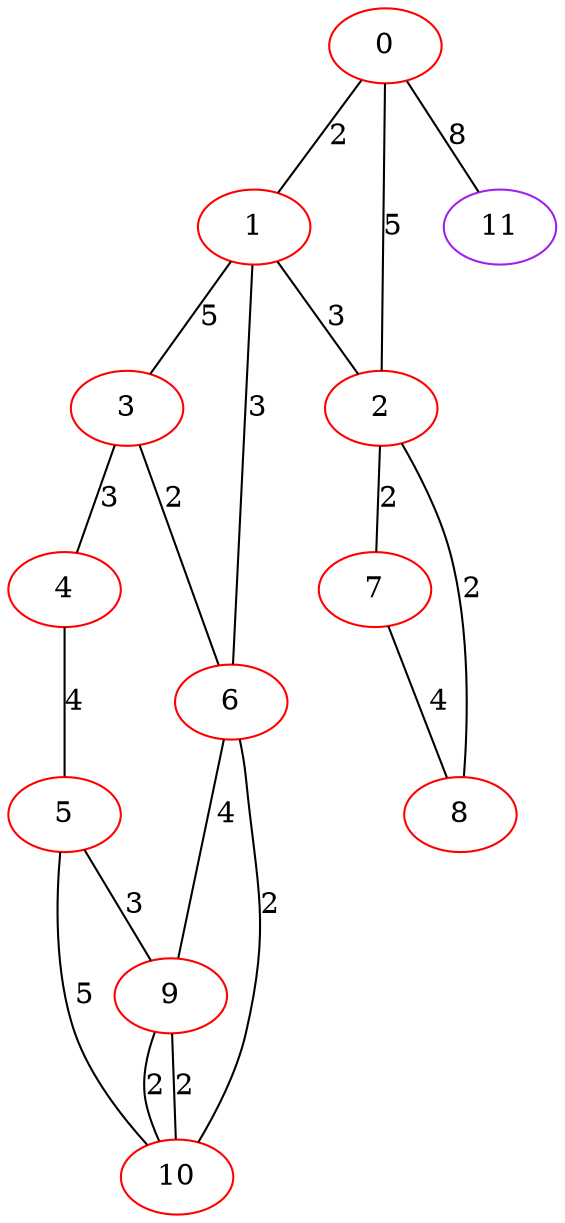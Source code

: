 graph "" {
0 [color=red, weight=1];
1 [color=red, weight=1];
2 [color=red, weight=1];
3 [color=red, weight=1];
4 [color=red, weight=1];
5 [color=red, weight=1];
6 [color=red, weight=1];
7 [color=red, weight=1];
8 [color=red, weight=1];
9 [color=red, weight=1];
10 [color=red, weight=1];
11 [color=purple, weight=4];
0 -- 1  [key=0, label=2];
0 -- 2  [key=0, label=5];
0 -- 11  [key=0, label=8];
1 -- 2  [key=0, label=3];
1 -- 3  [key=0, label=5];
1 -- 6  [key=0, label=3];
2 -- 8  [key=0, label=2];
2 -- 7  [key=0, label=2];
3 -- 4  [key=0, label=3];
3 -- 6  [key=0, label=2];
4 -- 5  [key=0, label=4];
5 -- 9  [key=0, label=3];
5 -- 10  [key=0, label=5];
6 -- 10  [key=0, label=2];
6 -- 9  [key=0, label=4];
7 -- 8  [key=0, label=4];
9 -- 10  [key=0, label=2];
9 -- 10  [key=1, label=2];
}
